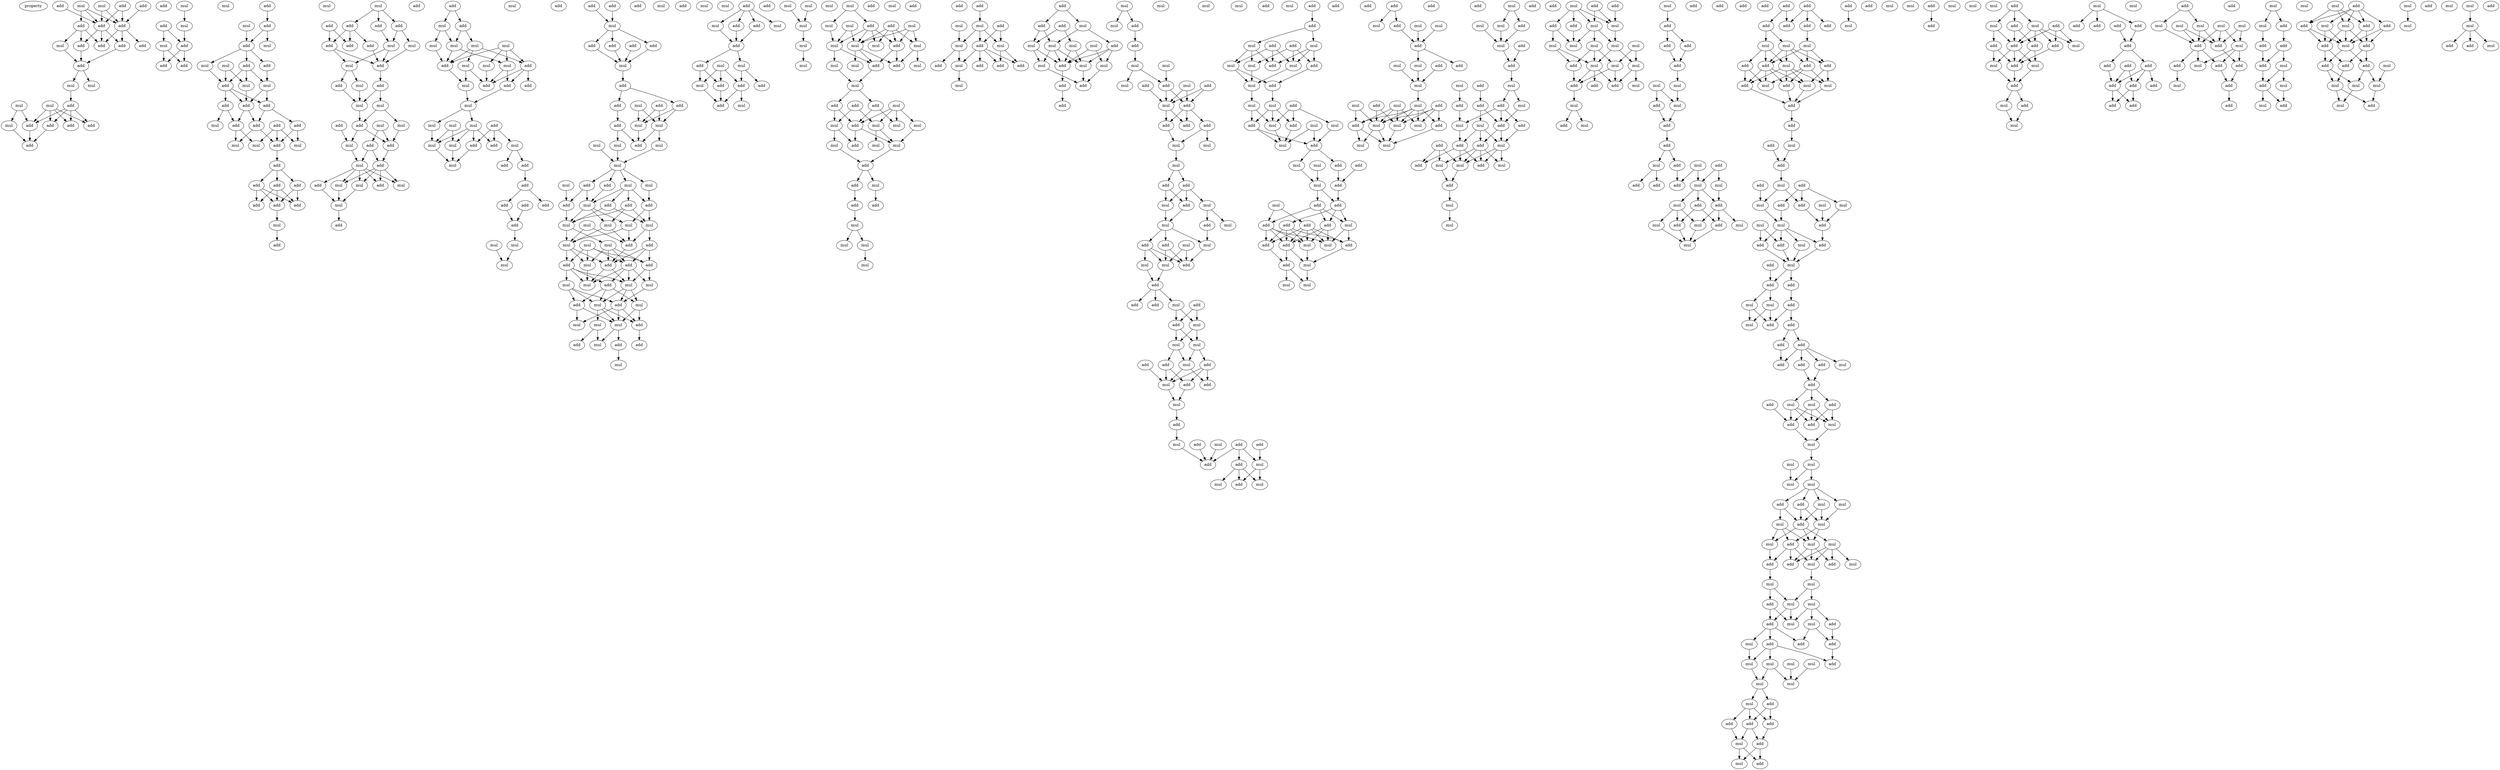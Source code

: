 digraph {
    node [fontcolor=black]
    property [mul=2,lf=1.3]
    0 [ label = mul ];
    1 [ label = add ];
    2 [ label = add ];
    3 [ label = add ];
    4 [ label = mul ];
    5 [ label = add ];
    6 [ label = add ];
    7 [ label = add ];
    8 [ label = mul ];
    9 [ label = add ];
    10 [ label = add ];
    11 [ label = add ];
    12 [ label = add ];
    13 [ label = add ];
    14 [ label = mul ];
    15 [ label = add ];
    16 [ label = mul ];
    17 [ label = mul ];
    18 [ label = add ];
    19 [ label = mul ];
    20 [ label = add ];
    21 [ label = mul ];
    22 [ label = add ];
    23 [ label = add ];
    24 [ label = add ];
    25 [ label = add ];
    26 [ label = mul ];
    27 [ label = mul ];
    28 [ label = add ];
    29 [ label = mul ];
    30 [ label = mul ];
    31 [ label = add ];
    32 [ label = add ];
    33 [ label = add ];
    34 [ label = add ];
    35 [ label = add ];
    36 [ label = mul ];
    37 [ label = add ];
    38 [ label = mul ];
    39 [ label = add ];
    40 [ label = mul ];
    41 [ label = add ];
    42 [ label = mul ];
    43 [ label = mul ];
    44 [ label = add ];
    45 [ label = mul ];
    46 [ label = add ];
    47 [ label = add ];
    48 [ label = add ];
    49 [ label = add ];
    50 [ label = add ];
    51 [ label = add ];
    52 [ label = mul ];
    53 [ label = add ];
    54 [ label = mul ];
    55 [ label = mul ];
    56 [ label = mul ];
    57 [ label = add ];
    58 [ label = add ];
    59 [ label = add ];
    60 [ label = add ];
    61 [ label = add ];
    62 [ label = add ];
    63 [ label = add ];
    64 [ label = add ];
    65 [ label = mul ];
    66 [ label = mul ];
    67 [ label = add ];
    68 [ label = mul ];
    69 [ label = add ];
    70 [ label = add ];
    71 [ label = add ];
    72 [ label = add ];
    73 [ label = add ];
    74 [ label = add ];
    75 [ label = mul ];
    76 [ label = add ];
    77 [ label = mul ];
    78 [ label = add ];
    79 [ label = mul ];
    80 [ label = add ];
    81 [ label = add ];
    82 [ label = mul ];
    83 [ label = mul ];
    84 [ label = mul ];
    85 [ label = add ];
    86 [ label = add ];
    87 [ label = mul ];
    88 [ label = mul ];
    89 [ label = mul ];
    90 [ label = add ];
    91 [ label = add ];
    92 [ label = add ];
    93 [ label = mul ];
    94 [ label = mul ];
    95 [ label = mul ];
    96 [ label = add ];
    97 [ label = mul ];
    98 [ label = add ];
    99 [ label = mul ];
    100 [ label = add ];
    101 [ label = add ];
    102 [ label = add ];
    103 [ label = add ];
    104 [ label = mul ];
    105 [ label = mul ];
    106 [ label = mul ];
    107 [ label = mul ];
    108 [ label = mul ];
    109 [ label = add ];
    110 [ label = mul ];
    111 [ label = mul ];
    112 [ label = add ];
    113 [ label = mul ];
    114 [ label = add ];
    115 [ label = add ];
    116 [ label = mul ];
    117 [ label = add ];
    118 [ label = mul ];
    119 [ label = mul ];
    120 [ label = add ];
    121 [ label = mul ];
    122 [ label = mul ];
    123 [ label = mul ];
    124 [ label = mul ];
    125 [ label = add ];
    126 [ label = mul ];
    127 [ label = add ];
    128 [ label = add ];
    129 [ label = mul ];
    130 [ label = add ];
    131 [ label = add ];
    132 [ label = mul ];
    133 [ label = add ];
    134 [ label = add ];
    135 [ label = add ];
    136 [ label = add ];
    137 [ label = add ];
    138 [ label = mul ];
    139 [ label = mul ];
    140 [ label = add ];
    141 [ label = add ];
    142 [ label = mul ];
    143 [ label = add ];
    144 [ label = mul ];
    145 [ label = add ];
    146 [ label = add ];
    147 [ label = add ];
    148 [ label = mul ];
    149 [ label = add ];
    150 [ label = mul ];
    151 [ label = add ];
    152 [ label = add ];
    153 [ label = mul ];
    154 [ label = add ];
    155 [ label = add ];
    156 [ label = add ];
    157 [ label = mul ];
    158 [ label = add ];
    159 [ label = mul ];
    160 [ label = mul ];
    161 [ label = mul ];
    162 [ label = mul ];
    163 [ label = add ];
    164 [ label = mul ];
    165 [ label = add ];
    166 [ label = mul ];
    167 [ label = mul ];
    168 [ label = mul ];
    169 [ label = add ];
    170 [ label = add ];
    171 [ label = add ];
    172 [ label = add ];
    173 [ label = add ];
    174 [ label = mul ];
    175 [ label = mul ];
    176 [ label = mul ];
    177 [ label = mul ];
    178 [ label = mul ];
    179 [ label = mul ];
    180 [ label = mul ];
    181 [ label = add ];
    182 [ label = mul ];
    183 [ label = mul ];
    184 [ label = add ];
    185 [ label = mul ];
    186 [ label = add ];
    187 [ label = add ];
    188 [ label = add ];
    189 [ label = add ];
    190 [ label = mul ];
    191 [ label = mul ];
    192 [ label = mul ];
    193 [ label = add ];
    194 [ label = mul ];
    195 [ label = mul ];
    196 [ label = mul ];
    197 [ label = add ];
    198 [ label = add ];
    199 [ label = mul ];
    200 [ label = mul ];
    201 [ label = mul ];
    202 [ label = add ];
    203 [ label = mul ];
    204 [ label = add ];
    205 [ label = add ];
    206 [ label = mul ];
    207 [ label = add ];
    208 [ label = mul ];
    209 [ label = mul ];
    210 [ label = add ];
    211 [ label = mul ];
    212 [ label = add ];
    213 [ label = mul ];
    214 [ label = add ];
    215 [ label = add ];
    216 [ label = mul ];
    217 [ label = mul ];
    218 [ label = add ];
    219 [ label = add ];
    220 [ label = add ];
    221 [ label = mul ];
    222 [ label = add ];
    223 [ label = mul ];
    224 [ label = add ];
    225 [ label = add ];
    226 [ label = mul ];
    227 [ label = mul ];
    228 [ label = mul ];
    229 [ label = mul ];
    230 [ label = mul ];
    231 [ label = mul ];
    232 [ label = mul ];
    233 [ label = add ];
    234 [ label = mul ];
    235 [ label = mul ];
    236 [ label = add ];
    237 [ label = mul ];
    238 [ label = mul ];
    239 [ label = mul ];
    240 [ label = mul ];
    241 [ label = add ];
    242 [ label = mul ];
    243 [ label = mul ];
    244 [ label = mul ];
    245 [ label = add ];
    246 [ label = mul ];
    247 [ label = add ];
    248 [ label = mul ];
    249 [ label = add ];
    250 [ label = add ];
    251 [ label = mul ];
    252 [ label = add ];
    253 [ label = mul ];
    254 [ label = mul ];
    255 [ label = mul ];
    256 [ label = mul ];
    257 [ label = add ];
    258 [ label = mul ];
    259 [ label = mul ];
    260 [ label = mul ];
    261 [ label = add ];
    262 [ label = add ];
    263 [ label = add ];
    264 [ label = mul ];
    265 [ label = add ];
    266 [ label = add ];
    267 [ label = add ];
    268 [ label = mul ];
    269 [ label = mul ];
    270 [ label = add ];
    271 [ label = mul ];
    272 [ label = add ];
    273 [ label = mul ];
    274 [ label = mul ];
    275 [ label = add ];
    276 [ label = add ];
    277 [ label = mul ];
    278 [ label = mul ];
    279 [ label = add ];
    280 [ label = mul ];
    281 [ label = mul ];
    282 [ label = mul ];
    283 [ label = add ];
    284 [ label = add ];
    285 [ label = add ];
    286 [ label = add ];
    287 [ label = mul ];
    288 [ label = add ];
    289 [ label = mul ];
    290 [ label = add ];
    291 [ label = add ];
    292 [ label = add ];
    293 [ label = mul ];
    294 [ label = mul ];
    295 [ label = mul ];
    296 [ label = mul ];
    297 [ label = mul ];
    298 [ label = add ];
    299 [ label = mul ];
    300 [ label = mul ];
    301 [ label = add ];
    302 [ label = add ];
    303 [ label = add ];
    304 [ label = mul ];
    305 [ label = mul ];
    306 [ label = add ];
    307 [ label = add ];
    308 [ label = mul ];
    309 [ label = mul ];
    310 [ label = mul ];
    311 [ label = add ];
    312 [ label = mul ];
    313 [ label = add ];
    314 [ label = add ];
    315 [ label = mul ];
    316 [ label = add ];
    317 [ label = add ];
    318 [ label = add ];
    319 [ label = add ];
    320 [ label = mul ];
    321 [ label = mul ];
    322 [ label = mul ];
    323 [ label = mul ];
    324 [ label = mul ];
    325 [ label = add ];
    326 [ label = add ];
    327 [ label = mul ];
    328 [ label = mul ];
    329 [ label = mul ];
    330 [ label = add ];
    331 [ label = mul ];
    332 [ label = add ];
    333 [ label = mul ];
    334 [ label = add ];
    335 [ label = add ];
    336 [ label = mul ];
    337 [ label = mul ];
    338 [ label = add ];
    339 [ label = add ];
    340 [ label = mul ];
    341 [ label = mul ];
    342 [ label = add ];
    343 [ label = add ];
    344 [ label = mul ];
    345 [ label = add ];
    346 [ label = add ];
    347 [ label = add ];
    348 [ label = mul ];
    349 [ label = mul ];
    350 [ label = mul ];
    351 [ label = add ];
    352 [ label = add ];
    353 [ label = add ];
    354 [ label = mul ];
    355 [ label = mul ];
    356 [ label = add ];
    357 [ label = mul ];
    358 [ label = add ];
    359 [ label = mul ];
    360 [ label = add ];
    361 [ label = add ];
    362 [ label = add ];
    363 [ label = mul ];
    364 [ label = add ];
    365 [ label = mul ];
    366 [ label = mul ];
    367 [ label = add ];
    368 [ label = add ];
    369 [ label = add ];
    370 [ label = mul ];
    371 [ label = add ];
    372 [ label = mul ];
    373 [ label = add ];
    374 [ label = mul ];
    375 [ label = add ];
    376 [ label = add ];
    377 [ label = mul ];
    378 [ label = mul ];
    379 [ label = add ];
    380 [ label = mul ];
    381 [ label = mul ];
    382 [ label = add ];
    383 [ label = mul ];
    384 [ label = add ];
    385 [ label = mul ];
    386 [ label = mul ];
    387 [ label = add ];
    388 [ label = mul ];
    389 [ label = mul ];
    390 [ label = add ];
    391 [ label = add ];
    392 [ label = mul ];
    393 [ label = mul ];
    394 [ label = add ];
    395 [ label = add ];
    396 [ label = mul ];
    397 [ label = mul ];
    398 [ label = add ];
    399 [ label = mul ];
    400 [ label = add ];
    401 [ label = add ];
    402 [ label = mul ];
    403 [ label = add ];
    404 [ label = add ];
    405 [ label = mul ];
    406 [ label = add ];
    407 [ label = add ];
    408 [ label = add ];
    409 [ label = mul ];
    410 [ label = add ];
    411 [ label = add ];
    412 [ label = mul ];
    413 [ label = add ];
    414 [ label = mul ];
    415 [ label = add ];
    416 [ label = add ];
    417 [ label = mul ];
    418 [ label = mul ];
    419 [ label = add ];
    420 [ label = add ];
    421 [ label = mul ];
    422 [ label = add ];
    423 [ label = mul ];
    424 [ label = mul ];
    425 [ label = add ];
    426 [ label = add ];
    427 [ label = mul ];
    428 [ label = mul ];
    429 [ label = add ];
    430 [ label = add ];
    431 [ label = add ];
    432 [ label = mul ];
    433 [ label = mul ];
    434 [ label = mul ];
    435 [ label = mul ];
    436 [ label = add ];
    437 [ label = add ];
    438 [ label = mul ];
    439 [ label = mul ];
    440 [ label = mul ];
    441 [ label = add ];
    442 [ label = add ];
    443 [ label = mul ];
    444 [ label = mul ];
    445 [ label = mul ];
    446 [ label = mul ];
    447 [ label = add ];
    448 [ label = mul ];
    449 [ label = mul ];
    450 [ label = add ];
    451 [ label = add ];
    452 [ label = mul ];
    453 [ label = add ];
    454 [ label = mul ];
    455 [ label = mul ];
    456 [ label = add ];
    457 [ label = add ];
    458 [ label = add ];
    459 [ label = mul ];
    460 [ label = add ];
    461 [ label = mul ];
    462 [ label = add ];
    463 [ label = add ];
    464 [ label = mul ];
    465 [ label = add ];
    466 [ label = add ];
    467 [ label = add ];
    468 [ label = mul ];
    469 [ label = mul ];
    470 [ label = mul ];
    471 [ label = add ];
    472 [ label = add ];
    473 [ label = mul ];
    474 [ label = add ];
    475 [ label = add ];
    476 [ label = mul ];
    477 [ label = add ];
    478 [ label = add ];
    479 [ label = mul ];
    480 [ label = add ];
    481 [ label = add ];
    482 [ label = mul ];
    483 [ label = mul ];
    484 [ label = mul ];
    485 [ label = mul ];
    486 [ label = mul ];
    487 [ label = mul ];
    488 [ label = mul ];
    489 [ label = mul ];
    490 [ label = add ];
    491 [ label = mul ];
    492 [ label = mul ];
    493 [ label = add ];
    494 [ label = add ];
    495 [ label = mul ];
    496 [ label = add ];
    497 [ label = mul ];
    498 [ label = add ];
    499 [ label = mul ];
    500 [ label = mul ];
    501 [ label = add ];
    502 [ label = add ];
    503 [ label = add ];
    504 [ label = add ];
    505 [ label = add ];
    506 [ label = mul ];
    507 [ label = add ];
    508 [ label = mul ];
    509 [ label = add ];
    510 [ label = mul ];
    511 [ label = add ];
    512 [ label = add ];
    513 [ label = add ];
    514 [ label = mul ];
    515 [ label = add ];
    516 [ label = add ];
    517 [ label = mul ];
    518 [ label = add ];
    519 [ label = add ];
    520 [ label = add ];
    521 [ label = mul ];
    522 [ label = add ];
    523 [ label = mul ];
    524 [ label = add ];
    525 [ label = add ];
    526 [ label = mul ];
    527 [ label = add ];
    528 [ label = mul ];
    529 [ label = mul ];
    530 [ label = mul ];
    531 [ label = add ];
    532 [ label = mul ];
    533 [ label = add ];
    534 [ label = add ];
    535 [ label = add ];
    536 [ label = add ];
    537 [ label = add ];
    538 [ label = add ];
    539 [ label = mul ];
    540 [ label = mul ];
    541 [ label = mul ];
    542 [ label = add ];
    543 [ label = add ];
    544 [ label = add ];
    545 [ label = mul ];
    546 [ label = add ];
    547 [ label = mul ];
    548 [ label = add ];
    549 [ label = mul ];
    550 [ label = mul ];
    551 [ label = add ];
    552 [ label = add ];
    553 [ label = add ];
    554 [ label = add ];
    555 [ label = add ];
    556 [ label = mul ];
    557 [ label = mul ];
    558 [ label = add ];
    559 [ label = add ];
    560 [ label = add ];
    561 [ label = mul ];
    562 [ label = add ];
    563 [ label = mul ];
    564 [ label = mul ];
    565 [ label = mul ];
    566 [ label = add ];
    567 [ label = add ];
    568 [ label = mul ];
    569 [ label = mul ];
    570 [ label = add ];
    571 [ label = add ];
    572 [ label = add ];
    573 [ label = add ];
    574 [ label = mul ];
    575 [ label = mul ];
    576 [ label = mul ];
    577 [ label = add ];
    578 [ label = add ];
    579 [ label = add ];
    580 [ label = mul ];
    581 [ label = mul ];
    582 [ label = add ];
    583 [ label = mul ];
    584 [ label = add ];
    585 [ label = add ];
    586 [ label = add ];
    587 [ label = add ];
    588 [ label = add ];
    589 [ label = add ];
    590 [ label = mul ];
    591 [ label = add ];
    592 [ label = add ];
    593 [ label = mul ];
    594 [ label = mul ];
    595 [ label = add ];
    596 [ label = add ];
    597 [ label = mul ];
    598 [ label = add ];
    599 [ label = add ];
    600 [ label = mul ];
    601 [ label = mul ];
    602 [ label = mul ];
    603 [ label = add ];
    604 [ label = mul ];
    605 [ label = mul ];
    606 [ label = mul ];
    607 [ label = add ];
    608 [ label = add ];
    609 [ label = mul ];
    610 [ label = add ];
    611 [ label = mul ];
    612 [ label = add ];
    613 [ label = mul ];
    614 [ label = mul ];
    615 [ label = mul ];
    616 [ label = mul ];
    617 [ label = mul ];
    618 [ label = add ];
    619 [ label = add ];
    620 [ label = add ];
    621 [ label = add ];
    622 [ label = mul ];
    623 [ label = mul ];
    624 [ label = mul ];
    625 [ label = mul ];
    626 [ label = mul ];
    627 [ label = add ];
    628 [ label = mul ];
    629 [ label = mul ];
    630 [ label = add ];
    631 [ label = mul ];
    632 [ label = add ];
    633 [ label = mul ];
    634 [ label = add ];
    635 [ label = mul ];
    636 [ label = add ];
    637 [ label = add ];
    638 [ label = mul ];
    639 [ label = add ];
    640 [ label = mul ];
    641 [ label = mul ];
    642 [ label = mul ];
    643 [ label = mul ];
    644 [ label = mul ];
    645 [ label = add ];
    646 [ label = mul ];
    647 [ label = add ];
    648 [ label = add ];
    649 [ label = mul ];
    650 [ label = add ];
    651 [ label = mul ];
    652 [ label = add ];
    653 [ label = mul ];
    654 [ label = mul ];
    655 [ label = add ];
    656 [ label = add ];
    657 [ label = add ];
    658 [ label = mul ];
    659 [ label = mul ];
    660 [ label = add ];
    661 [ label = add ];
    662 [ label = add ];
    663 [ label = add ];
    664 [ label = add ];
    665 [ label = mul ];
    666 [ label = mul ];
    667 [ label = add ];
    668 [ label = mul ];
    669 [ label = add ];
    670 [ label = mul ];
    671 [ label = add ];
    672 [ label = mul ];
    673 [ label = mul ];
    674 [ label = add ];
    675 [ label = add ];
    676 [ label = mul ];
    677 [ label = add ];
    678 [ label = add ];
    679 [ label = add ];
    680 [ label = add ];
    681 [ label = add ];
    682 [ label = add ];
    683 [ label = add ];
    684 [ label = add ];
    685 [ label = add ];
    686 [ label = add ];
    687 [ label = add ];
    688 [ label = add ];
    689 [ label = mul ];
    690 [ label = mul ];
    691 [ label = mul ];
    692 [ label = mul ];
    693 [ label = mul ];
    694 [ label = add ];
    695 [ label = add ];
    696 [ label = mul ];
    697 [ label = add ];
    698 [ label = add ];
    699 [ label = mul ];
    700 [ label = add ];
    701 [ label = add ];
    702 [ label = add ];
    703 [ label = mul ];
    704 [ label = add ];
    705 [ label = mul ];
    706 [ label = mul ];
    707 [ label = add ];
    708 [ label = add ];
    709 [ label = add ];
    710 [ label = add ];
    711 [ label = mul ];
    712 [ label = mul ];
    713 [ label = add ];
    714 [ label = mul ];
    715 [ label = mul ];
    716 [ label = add ];
    717 [ label = mul ];
    718 [ label = add ];
    719 [ label = add ];
    720 [ label = add ];
    721 [ label = mul ];
    722 [ label = add ];
    723 [ label = mul ];
    724 [ label = add ];
    725 [ label = add ];
    726 [ label = mul ];
    727 [ label = add ];
    728 [ label = add ];
    729 [ label = add ];
    730 [ label = mul ];
    731 [ label = mul ];
    732 [ label = mul ];
    733 [ label = mul ];
    734 [ label = mul ];
    735 [ label = add ];
    736 [ label = mul ];
    737 [ label = mul ];
    738 [ label = add ];
    739 [ label = mul ];
    740 [ label = mul ];
    741 [ label = mul ];
    742 [ label = add ];
    743 [ label = add ];
    744 [ label = add ];
    745 [ label = mul ];
    0 -> 5 [ name = 0 ];
    0 -> 7 [ name = 1 ];
    1 -> 5 [ name = 2 ];
    2 -> 5 [ name = 3 ];
    2 -> 7 [ name = 4 ];
    3 -> 7 [ name = 5 ];
    4 -> 5 [ name = 6 ];
    4 -> 6 [ name = 7 ];
    4 -> 7 [ name = 8 ];
    5 -> 9 [ name = 9 ];
    5 -> 10 [ name = 10 ];
    5 -> 11 [ name = 11 ];
    6 -> 8 [ name = 12 ];
    6 -> 9 [ name = 13 ];
    6 -> 11 [ name = 14 ];
    7 -> 9 [ name = 15 ];
    7 -> 10 [ name = 16 ];
    7 -> 12 [ name = 17 ];
    8 -> 13 [ name = 18 ];
    10 -> 13 [ name = 19 ];
    11 -> 13 [ name = 20 ];
    13 -> 14 [ name = 21 ];
    13 -> 16 [ name = 22 ];
    14 -> 18 [ name = 23 ];
    17 -> 21 [ name = 24 ];
    17 -> 22 [ name = 25 ];
    18 -> 20 [ name = 26 ];
    18 -> 22 [ name = 27 ];
    18 -> 23 [ name = 28 ];
    18 -> 24 [ name = 29 ];
    19 -> 20 [ name = 30 ];
    19 -> 22 [ name = 31 ];
    19 -> 23 [ name = 32 ];
    19 -> 24 [ name = 33 ];
    21 -> 25 [ name = 34 ];
    22 -> 25 [ name = 35 ];
    23 -> 25 [ name = 36 ];
    26 -> 27 [ name = 37 ];
    27 -> 31 [ name = 38 ];
    28 -> 29 [ name = 39 ];
    28 -> 31 [ name = 40 ];
    29 -> 32 [ name = 41 ];
    29 -> 33 [ name = 42 ];
    31 -> 32 [ name = 43 ];
    31 -> 33 [ name = 44 ];
    34 -> 35 [ name = 45 ];
    35 -> 37 [ name = 46 ];
    35 -> 38 [ name = 47 ];
    36 -> 37 [ name = 48 ];
    37 -> 39 [ name = 49 ];
    37 -> 40 [ name = 50 ];
    37 -> 41 [ name = 51 ];
    39 -> 45 [ name = 52 ];
    40 -> 44 [ name = 53 ];
    41 -> 43 [ name = 54 ];
    41 -> 44 [ name = 55 ];
    41 -> 45 [ name = 56 ];
    42 -> 43 [ name = 57 ];
    42 -> 44 [ name = 58 ];
    43 -> 46 [ name = 59 ];
    44 -> 46 [ name = 60 ];
    44 -> 47 [ name = 61 ];
    44 -> 48 [ name = 62 ];
    45 -> 46 [ name = 63 ];
    45 -> 47 [ name = 64 ];
    46 -> 49 [ name = 65 ];
    46 -> 50 [ name = 66 ];
    47 -> 49 [ name = 67 ];
    47 -> 53 [ name = 68 ];
    48 -> 50 [ name = 69 ];
    48 -> 52 [ name = 70 ];
    49 -> 55 [ name = 71 ];
    49 -> 57 [ name = 72 ];
    50 -> 54 [ name = 73 ];
    50 -> 55 [ name = 74 ];
    51 -> 54 [ name = 75 ];
    51 -> 56 [ name = 76 ];
    51 -> 57 [ name = 77 ];
    53 -> 56 [ name = 78 ];
    53 -> 57 [ name = 79 ];
    57 -> 58 [ name = 80 ];
    58 -> 59 [ name = 81 ];
    58 -> 60 [ name = 82 ];
    58 -> 61 [ name = 83 ];
    59 -> 62 [ name = 84 ];
    59 -> 63 [ name = 85 ];
    59 -> 64 [ name = 86 ];
    60 -> 63 [ name = 87 ];
    60 -> 64 [ name = 88 ];
    61 -> 62 [ name = 89 ];
    61 -> 63 [ name = 90 ];
    61 -> 64 [ name = 91 ];
    64 -> 66 [ name = 92 ];
    66 -> 67 [ name = 93 ];
    68 -> 69 [ name = 94 ];
    68 -> 70 [ name = 95 ];
    68 -> 72 [ name = 96 ];
    69 -> 73 [ name = 97 ];
    69 -> 74 [ name = 98 ];
    69 -> 76 [ name = 99 ];
    70 -> 77 [ name = 100 ];
    71 -> 73 [ name = 101 ];
    71 -> 76 [ name = 102 ];
    72 -> 75 [ name = 103 ];
    72 -> 77 [ name = 104 ];
    73 -> 78 [ name = 105 ];
    73 -> 79 [ name = 106 ];
    74 -> 78 [ name = 107 ];
    75 -> 78 [ name = 108 ];
    77 -> 78 [ name = 109 ];
    77 -> 79 [ name = 110 ];
    78 -> 80 [ name = 111 ];
    79 -> 81 [ name = 112 ];
    79 -> 82 [ name = 113 ];
    80 -> 83 [ name = 114 ];
    80 -> 84 [ name = 115 ];
    81 -> 84 [ name = 116 ];
    82 -> 84 [ name = 117 ];
    83 -> 86 [ name = 118 ];
    83 -> 87 [ name = 119 ];
    84 -> 86 [ name = 120 ];
    85 -> 89 [ name = 121 ];
    86 -> 89 [ name = 122 ];
    86 -> 90 [ name = 123 ];
    87 -> 90 [ name = 124 ];
    88 -> 90 [ name = 125 ];
    88 -> 91 [ name = 126 ];
    89 -> 93 [ name = 127 ];
    90 -> 92 [ name = 128 ];
    91 -> 92 [ name = 129 ];
    91 -> 93 [ name = 130 ];
    92 -> 94 [ name = 131 ];
    92 -> 95 [ name = 132 ];
    92 -> 96 [ name = 133 ];
    92 -> 97 [ name = 134 ];
    93 -> 94 [ name = 135 ];
    93 -> 95 [ name = 136 ];
    93 -> 96 [ name = 137 ];
    93 -> 97 [ name = 138 ];
    93 -> 98 [ name = 139 ];
    94 -> 99 [ name = 140 ];
    95 -> 99 [ name = 141 ];
    98 -> 99 [ name = 142 ];
    99 -> 101 [ name = 143 ];
    102 -> 103 [ name = 144 ];
    102 -> 104 [ name = 145 ];
    103 -> 106 [ name = 146 ];
    103 -> 107 [ name = 147 ];
    104 -> 105 [ name = 148 ];
    104 -> 106 [ name = 149 ];
    105 -> 109 [ name = 150 ];
    106 -> 109 [ name = 151 ];
    106 -> 110 [ name = 152 ];
    107 -> 109 [ name = 153 ];
    107 -> 112 [ name = 154 ];
    107 -> 113 [ name = 155 ];
    108 -> 109 [ name = 156 ];
    108 -> 110 [ name = 157 ];
    108 -> 111 [ name = 158 ];
    108 -> 112 [ name = 159 ];
    109 -> 116 [ name = 160 ];
    110 -> 115 [ name = 161 ];
    110 -> 117 [ name = 162 ];
    111 -> 117 [ name = 163 ];
    112 -> 114 [ name = 164 ];
    112 -> 115 [ name = 165 ];
    112 -> 117 [ name = 166 ];
    113 -> 116 [ name = 167 ];
    113 -> 117 [ name = 168 ];
    115 -> 118 [ name = 169 ];
    116 -> 118 [ name = 170 ];
    118 -> 121 [ name = 171 ];
    118 -> 122 [ name = 172 ];
    119 -> 123 [ name = 173 ];
    119 -> 126 [ name = 174 ];
    120 -> 124 [ name = 175 ];
    120 -> 125 [ name = 176 ];
    120 -> 127 [ name = 177 ];
    121 -> 123 [ name = 178 ];
    122 -> 123 [ name = 179 ];
    122 -> 125 [ name = 180 ];
    122 -> 126 [ name = 181 ];
    122 -> 127 [ name = 182 ];
    123 -> 129 [ name = 183 ];
    124 -> 128 [ name = 184 ];
    124 -> 130 [ name = 185 ];
    125 -> 129 [ name = 186 ];
    126 -> 129 [ name = 187 ];
    128 -> 131 [ name = 188 ];
    131 -> 133 [ name = 189 ];
    131 -> 134 [ name = 190 ];
    133 -> 137 [ name = 191 ];
    136 -> 137 [ name = 192 ];
    137 -> 139 [ name = 193 ];
    138 -> 142 [ name = 194 ];
    139 -> 142 [ name = 195 ];
    140 -> 144 [ name = 196 ];
    141 -> 144 [ name = 197 ];
    144 -> 145 [ name = 198 ];
    144 -> 146 [ name = 199 ];
    144 -> 149 [ name = 200 ];
    145 -> 150 [ name = 201 ];
    146 -> 150 [ name = 202 ];
    147 -> 150 [ name = 203 ];
    149 -> 150 [ name = 204 ];
    150 -> 151 [ name = 205 ];
    151 -> 154 [ name = 206 ];
    151 -> 156 [ name = 207 ];
    153 -> 157 [ name = 208 ];
    153 -> 159 [ name = 209 ];
    154 -> 158 [ name = 210 ];
    155 -> 157 [ name = 211 ];
    155 -> 159 [ name = 212 ];
    156 -> 157 [ name = 213 ];
    156 -> 159 [ name = 214 ];
    157 -> 163 [ name = 215 ];
    158 -> 161 [ name = 216 ];
    158 -> 163 [ name = 217 ];
    159 -> 160 [ name = 218 ];
    159 -> 163 [ name = 219 ];
    160 -> 164 [ name = 220 ];
    161 -> 164 [ name = 221 ];
    162 -> 164 [ name = 222 ];
    164 -> 165 [ name = 223 ];
    164 -> 166 [ name = 224 ];
    164 -> 167 [ name = 225 ];
    164 -> 169 [ name = 226 ];
    165 -> 174 [ name = 227 ];
    166 -> 170 [ name = 228 ];
    166 -> 171 [ name = 229 ];
    166 -> 173 [ name = 230 ];
    166 -> 174 [ name = 231 ];
    167 -> 171 [ name = 232 ];
    168 -> 172 [ name = 233 ];
    169 -> 172 [ name = 234 ];
    169 -> 174 [ name = 235 ];
    170 -> 175 [ name = 236 ];
    170 -> 179 [ name = 237 ];
    171 -> 175 [ name = 238 ];
    171 -> 177 [ name = 239 ];
    172 -> 179 [ name = 240 ];
    173 -> 175 [ name = 241 ];
    173 -> 176 [ name = 242 ];
    173 -> 179 [ name = 243 ];
    174 -> 176 [ name = 244 ];
    174 -> 177 [ name = 245 ];
    174 -> 179 [ name = 246 ];
    175 -> 181 [ name = 247 ];
    175 -> 184 [ name = 248 ];
    176 -> 180 [ name = 249 ];
    176 -> 181 [ name = 250 ];
    177 -> 180 [ name = 251 ];
    177 -> 181 [ name = 252 ];
    178 -> 180 [ name = 253 ];
    178 -> 181 [ name = 254 ];
    179 -> 180 [ name = 255 ];
    179 -> 182 [ name = 256 ];
    180 -> 185 [ name = 257 ];
    180 -> 188 [ name = 258 ];
    180 -> 189 [ name = 259 ];
    181 -> 188 [ name = 260 ];
    182 -> 185 [ name = 261 ];
    182 -> 186 [ name = 262 ];
    182 -> 187 [ name = 263 ];
    182 -> 188 [ name = 264 ];
    183 -> 185 [ name = 265 ];
    183 -> 186 [ name = 266 ];
    183 -> 187 [ name = 267 ];
    183 -> 189 [ name = 268 ];
    184 -> 186 [ name = 269 ];
    184 -> 187 [ name = 270 ];
    184 -> 188 [ name = 271 ];
    185 -> 191 [ name = 272 ];
    186 -> 190 [ name = 273 ];
    186 -> 192 [ name = 274 ];
    187 -> 190 [ name = 275 ];
    187 -> 191 [ name = 276 ];
    187 -> 192 [ name = 277 ];
    187 -> 193 [ name = 278 ];
    188 -> 191 [ name = 279 ];
    188 -> 192 [ name = 280 ];
    189 -> 191 [ name = 281 ];
    189 -> 192 [ name = 282 ];
    189 -> 193 [ name = 283 ];
    189 -> 194 [ name = 284 ];
    190 -> 198 [ name = 285 ];
    192 -> 195 [ name = 286 ];
    192 -> 196 [ name = 287 ];
    192 -> 198 [ name = 288 ];
    193 -> 195 [ name = 289 ];
    193 -> 196 [ name = 290 ];
    193 -> 197 [ name = 291 ];
    194 -> 196 [ name = 292 ];
    194 -> 197 [ name = 293 ];
    194 -> 198 [ name = 294 ];
    195 -> 201 [ name = 295 ];
    195 -> 202 [ name = 296 ];
    196 -> 199 [ name = 297 ];
    196 -> 201 [ name = 298 ];
    196 -> 202 [ name = 299 ];
    197 -> 200 [ name = 300 ];
    197 -> 201 [ name = 301 ];
    198 -> 200 [ name = 302 ];
    198 -> 201 [ name = 303 ];
    198 -> 202 [ name = 304 ];
    199 -> 206 [ name = 305 ];
    199 -> 207 [ name = 306 ];
    201 -> 204 [ name = 307 ];
    201 -> 206 [ name = 308 ];
    202 -> 205 [ name = 309 ];
    204 -> 208 [ name = 310 ];
    210 -> 211 [ name = 311 ];
    210 -> 212 [ name = 312 ];
    210 -> 213 [ name = 313 ];
    210 -> 214 [ name = 314 ];
    211 -> 215 [ name = 315 ];
    212 -> 215 [ name = 316 ];
    214 -> 215 [ name = 317 ];
    215 -> 216 [ name = 318 ];
    215 -> 218 [ name = 319 ];
    216 -> 219 [ name = 320 ];
    216 -> 222 [ name = 321 ];
    217 -> 219 [ name = 322 ];
    217 -> 220 [ name = 323 ];
    217 -> 221 [ name = 324 ];
    218 -> 220 [ name = 325 ];
    218 -> 221 [ name = 326 ];
    219 -> 223 [ name = 327 ];
    219 -> 224 [ name = 328 ];
    220 -> 224 [ name = 329 ];
    221 -> 224 [ name = 330 ];
    226 -> 229 [ name = 331 ];
    228 -> 229 [ name = 332 ];
    229 -> 230 [ name = 333 ];
    230 -> 232 [ name = 334 ];
    231 -> 235 [ name = 335 ];
    231 -> 236 [ name = 336 ];
    233 -> 238 [ name = 337 ];
    233 -> 240 [ name = 338 ];
    233 -> 241 [ name = 339 ];
    233 -> 242 [ name = 340 ];
    234 -> 238 [ name = 341 ];
    234 -> 241 [ name = 342 ];
    234 -> 242 [ name = 343 ];
    235 -> 239 [ name = 344 ];
    236 -> 239 [ name = 345 ];
    236 -> 240 [ name = 346 ];
    236 -> 241 [ name = 347 ];
    236 -> 242 [ name = 348 ];
    237 -> 239 [ name = 349 ];
    237 -> 242 [ name = 350 ];
    238 -> 244 [ name = 351 ];
    238 -> 247 [ name = 352 ];
    239 -> 245 [ name = 353 ];
    239 -> 246 [ name = 354 ];
    241 -> 245 [ name = 355 ];
    241 -> 247 [ name = 356 ];
    242 -> 243 [ name = 357 ];
    242 -> 245 [ name = 358 ];
    242 -> 247 [ name = 359 ];
    245 -> 248 [ name = 360 ];
    246 -> 248 [ name = 361 ];
    248 -> 249 [ name = 362 ];
    248 -> 252 [ name = 363 ];
    249 -> 253 [ name = 364 ];
    249 -> 257 [ name = 365 ];
    250 -> 253 [ name = 366 ];
    250 -> 256 [ name = 367 ];
    251 -> 254 [ name = 368 ];
    251 -> 255 [ name = 369 ];
    251 -> 256 [ name = 370 ];
    251 -> 257 [ name = 371 ];
    252 -> 254 [ name = 372 ];
    252 -> 257 [ name = 373 ];
    253 -> 258 [ name = 374 ];
    253 -> 261 [ name = 375 ];
    255 -> 260 [ name = 376 ];
    256 -> 259 [ name = 377 ];
    256 -> 260 [ name = 378 ];
    257 -> 260 [ name = 379 ];
    257 -> 261 [ name = 380 ];
    258 -> 262 [ name = 381 ];
    260 -> 262 [ name = 382 ];
    262 -> 263 [ name = 383 ];
    262 -> 264 [ name = 384 ];
    263 -> 266 [ name = 385 ];
    264 -> 267 [ name = 386 ];
    266 -> 268 [ name = 387 ];
    268 -> 271 [ name = 388 ];
    268 -> 273 [ name = 389 ];
    273 -> 274 [ name = 390 ];
    275 -> 278 [ name = 391 ];
    276 -> 279 [ name = 392 ];
    276 -> 281 [ name = 393 ];
    277 -> 280 [ name = 394 ];
    278 -> 279 [ name = 395 ];
    278 -> 280 [ name = 396 ];
    278 -> 281 [ name = 397 ];
    279 -> 282 [ name = 398 ];
    279 -> 283 [ name = 399 ];
    279 -> 284 [ name = 400 ];
    279 -> 285 [ name = 401 ];
    280 -> 282 [ name = 402 ];
    280 -> 286 [ name = 403 ];
    281 -> 284 [ name = 404 ];
    281 -> 285 [ name = 405 ];
    282 -> 287 [ name = 406 ];
    288 -> 289 [ name = 407 ];
    288 -> 291 [ name = 408 ];
    289 -> 292 [ name = 409 ];
    289 -> 294 [ name = 410 ];
    290 -> 293 [ name = 411 ];
    290 -> 295 [ name = 412 ];
    291 -> 293 [ name = 413 ];
    291 -> 294 [ name = 414 ];
    292 -> 297 [ name = 415 ];
    292 -> 298 [ name = 416 ];
    292 -> 299 [ name = 417 ];
    293 -> 298 [ name = 418 ];
    293 -> 300 [ name = 419 ];
    294 -> 298 [ name = 420 ];
    294 -> 299 [ name = 421 ];
    294 -> 300 [ name = 422 ];
    295 -> 298 [ name = 423 ];
    295 -> 299 [ name = 424 ];
    296 -> 297 [ name = 425 ];
    296 -> 298 [ name = 426 ];
    297 -> 302 [ name = 427 ];
    298 -> 301 [ name = 428 ];
    299 -> 302 [ name = 429 ];
    300 -> 302 [ name = 430 ];
    301 -> 303 [ name = 431 ];
    304 -> 305 [ name = 432 ];
    304 -> 306 [ name = 433 ];
    306 -> 307 [ name = 434 ];
    307 -> 308 [ name = 435 ];
    308 -> 310 [ name = 436 ];
    308 -> 311 [ name = 437 ];
    309 -> 311 [ name = 438 ];
    311 -> 315 [ name = 439 ];
    311 -> 316 [ name = 440 ];
    312 -> 315 [ name = 441 ];
    312 -> 316 [ name = 442 ];
    313 -> 315 [ name = 443 ];
    313 -> 316 [ name = 444 ];
    314 -> 315 [ name = 445 ];
    315 -> 317 [ name = 446 ];
    315 -> 319 [ name = 447 ];
    316 -> 317 [ name = 448 ];
    316 -> 318 [ name = 449 ];
    316 -> 319 [ name = 450 ];
    317 -> 321 [ name = 451 ];
    318 -> 320 [ name = 452 ];
    318 -> 321 [ name = 453 ];
    321 -> 324 [ name = 454 ];
    324 -> 325 [ name = 455 ];
    324 -> 326 [ name = 456 ];
    325 -> 327 [ name = 457 ];
    325 -> 330 [ name = 458 ];
    326 -> 327 [ name = 459 ];
    326 -> 328 [ name = 460 ];
    326 -> 330 [ name = 461 ];
    327 -> 331 [ name = 462 ];
    328 -> 332 [ name = 463 ];
    328 -> 333 [ name = 464 ];
    330 -> 331 [ name = 465 ];
    331 -> 334 [ name = 466 ];
    331 -> 335 [ name = 467 ];
    331 -> 337 [ name = 468 ];
    332 -> 337 [ name = 469 ];
    334 -> 338 [ name = 470 ];
    334 -> 340 [ name = 471 ];
    334 -> 341 [ name = 472 ];
    335 -> 338 [ name = 473 ];
    335 -> 340 [ name = 474 ];
    336 -> 338 [ name = 475 ];
    336 -> 340 [ name = 476 ];
    337 -> 338 [ name = 477 ];
    340 -> 342 [ name = 478 ];
    341 -> 342 [ name = 479 ];
    342 -> 343 [ name = 480 ];
    342 -> 344 [ name = 481 ];
    342 -> 345 [ name = 482 ];
    344 -> 347 [ name = 483 ];
    344 -> 348 [ name = 484 ];
    346 -> 347 [ name = 485 ];
    346 -> 348 [ name = 486 ];
    347 -> 349 [ name = 487 ];
    347 -> 350 [ name = 488 ];
    348 -> 349 [ name = 489 ];
    348 -> 350 [ name = 490 ];
    349 -> 352 [ name = 491 ];
    349 -> 354 [ name = 492 ];
    350 -> 353 [ name = 493 ];
    350 -> 354 [ name = 494 ];
    351 -> 357 [ name = 495 ];
    352 -> 357 [ name = 496 ];
    352 -> 358 [ name = 497 ];
    353 -> 356 [ name = 498 ];
    353 -> 357 [ name = 499 ];
    353 -> 358 [ name = 500 ];
    354 -> 356 [ name = 501 ];
    354 -> 357 [ name = 502 ];
    357 -> 359 [ name = 503 ];
    358 -> 359 [ name = 504 ];
    359 -> 360 [ name = 505 ];
    360 -> 363 [ name = 506 ];
    361 -> 366 [ name = 507 ];
    361 -> 367 [ name = 508 ];
    361 -> 368 [ name = 509 ];
    362 -> 366 [ name = 510 ];
    363 -> 367 [ name = 511 ];
    364 -> 367 [ name = 512 ];
    365 -> 367 [ name = 513 ];
    366 -> 371 [ name = 514 ];
    366 -> 372 [ name = 515 ];
    368 -> 370 [ name = 516 ];
    368 -> 371 [ name = 517 ];
    368 -> 372 [ name = 518 ];
    369 -> 373 [ name = 519 ];
    373 -> 374 [ name = 520 ];
    373 -> 377 [ name = 521 ];
    374 -> 379 [ name = 522 ];
    374 -> 380 [ name = 523 ];
    374 -> 381 [ name = 524 ];
    375 -> 378 [ name = 525 ];
    375 -> 381 [ name = 526 ];
    375 -> 382 [ name = 527 ];
    376 -> 378 [ name = 528 ];
    376 -> 379 [ name = 529 ];
    376 -> 380 [ name = 530 ];
    377 -> 378 [ name = 531 ];
    377 -> 379 [ name = 532 ];
    377 -> 382 [ name = 533 ];
    378 -> 383 [ name = 534 ];
    380 -> 383 [ name = 535 ];
    380 -> 384 [ name = 536 ];
    381 -> 383 [ name = 537 ];
    382 -> 384 [ name = 538 ];
    383 -> 386 [ name = 539 ];
    384 -> 385 [ name = 540 ];
    385 -> 390 [ name = 541 ];
    385 -> 391 [ name = 542 ];
    385 -> 392 [ name = 543 ];
    386 -> 391 [ name = 544 ];
    386 -> 392 [ name = 545 ];
    387 -> 388 [ name = 546 ];
    387 -> 390 [ name = 547 ];
    387 -> 392 [ name = 548 ];
    388 -> 394 [ name = 549 ];
    389 -> 393 [ name = 550 ];
    389 -> 394 [ name = 551 ];
    390 -> 393 [ name = 552 ];
    391 -> 393 [ name = 553 ];
    391 -> 394 [ name = 554 ];
    392 -> 393 [ name = 555 ];
    394 -> 396 [ name = 556 ];
    394 -> 398 [ name = 557 ];
    395 -> 400 [ name = 558 ];
    396 -> 399 [ name = 559 ];
    397 -> 399 [ name = 560 ];
    398 -> 400 [ name = 561 ];
    399 -> 401 [ name = 562 ];
    399 -> 403 [ name = 563 ];
    400 -> 401 [ name = 564 ];
    401 -> 404 [ name = 565 ];
    401 -> 405 [ name = 566 ];
    401 -> 406 [ name = 567 ];
    402 -> 407 [ name = 568 ];
    402 -> 408 [ name = 569 ];
    403 -> 405 [ name = 570 ];
    403 -> 406 [ name = 571 ];
    403 -> 408 [ name = 572 ];
    404 -> 410 [ name = 573 ];
    404 -> 411 [ name = 574 ];
    404 -> 412 [ name = 575 ];
    404 -> 413 [ name = 576 ];
    405 -> 409 [ name = 577 ];
    405 -> 411 [ name = 578 ];
    406 -> 409 [ name = 579 ];
    406 -> 412 [ name = 580 ];
    406 -> 413 [ name = 581 ];
    407 -> 409 [ name = 582 ];
    407 -> 410 [ name = 583 ];
    407 -> 411 [ name = 584 ];
    407 -> 412 [ name = 585 ];
    407 -> 413 [ name = 586 ];
    408 -> 409 [ name = 587 ];
    408 -> 410 [ name = 588 ];
    408 -> 412 [ name = 589 ];
    408 -> 413 [ name = 590 ];
    410 -> 415 [ name = 591 ];
    411 -> 414 [ name = 592 ];
    412 -> 414 [ name = 593 ];
    413 -> 414 [ name = 594 ];
    413 -> 415 [ name = 595 ];
    414 -> 418 [ name = 596 ];
    415 -> 417 [ name = 597 ];
    415 -> 418 [ name = 598 ];
    420 -> 421 [ name = 599 ];
    420 -> 422 [ name = 600 ];
    422 -> 426 [ name = 601 ];
    423 -> 426 [ name = 602 ];
    424 -> 426 [ name = 603 ];
    426 -> 428 [ name = 604 ];
    426 -> 430 [ name = 605 ];
    427 -> 432 [ name = 606 ];
    428 -> 432 [ name = 607 ];
    431 -> 432 [ name = 608 ];
    432 -> 433 [ name = 609 ];
    433 -> 438 [ name = 610 ];
    433 -> 439 [ name = 611 ];
    433 -> 440 [ name = 612 ];
    433 -> 441 [ name = 613 ];
    433 -> 442 [ name = 614 ];
    434 -> 438 [ name = 615 ];
    434 -> 442 [ name = 616 ];
    435 -> 438 [ name = 617 ];
    435 -> 439 [ name = 618 ];
    435 -> 440 [ name = 619 ];
    435 -> 442 [ name = 620 ];
    436 -> 438 [ name = 621 ];
    436 -> 440 [ name = 622 ];
    437 -> 438 [ name = 623 ];
    437 -> 439 [ name = 624 ];
    437 -> 440 [ name = 625 ];
    437 -> 441 [ name = 626 ];
    438 -> 443 [ name = 627 ];
    438 -> 444 [ name = 628 ];
    440 -> 443 [ name = 629 ];
    441 -> 443 [ name = 630 ];
    442 -> 443 [ name = 631 ];
    442 -> 444 [ name = 632 ];
    445 -> 447 [ name = 633 ];
    445 -> 448 [ name = 634 ];
    446 -> 449 [ name = 635 ];
    447 -> 449 [ name = 636 ];
    448 -> 449 [ name = 637 ];
    449 -> 451 [ name = 638 ];
    450 -> 451 [ name = 639 ];
    451 -> 452 [ name = 640 ];
    452 -> 455 [ name = 641 ];
    452 -> 456 [ name = 642 ];
    453 -> 458 [ name = 643 ];
    454 -> 457 [ name = 644 ];
    455 -> 462 [ name = 645 ];
    456 -> 460 [ name = 646 ];
    456 -> 461 [ name = 647 ];
    456 -> 462 [ name = 648 ];
    457 -> 461 [ name = 649 ];
    458 -> 459 [ name = 650 ];
    458 -> 462 [ name = 651 ];
    459 -> 463 [ name = 652 ];
    459 -> 464 [ name = 653 ];
    459 -> 465 [ name = 654 ];
    460 -> 464 [ name = 655 ];
    461 -> 463 [ name = 656 ];
    462 -> 464 [ name = 657 ];
    462 -> 465 [ name = 658 ];
    463 -> 467 [ name = 659 ];
    463 -> 468 [ name = 660 ];
    463 -> 471 [ name = 661 ];
    464 -> 468 [ name = 662 ];
    464 -> 469 [ name = 663 ];
    464 -> 471 [ name = 664 ];
    465 -> 468 [ name = 665 ];
    465 -> 469 [ name = 666 ];
    465 -> 470 [ name = 667 ];
    465 -> 471 [ name = 668 ];
    466 -> 467 [ name = 669 ];
    466 -> 468 [ name = 670 ];
    466 -> 470 [ name = 671 ];
    468 -> 472 [ name = 672 ];
    470 -> 472 [ name = 673 ];
    472 -> 473 [ name = 674 ];
    473 -> 476 [ name = 675 ];
    477 -> 482 [ name = 676 ];
    477 -> 483 [ name = 677 ];
    478 -> 483 [ name = 678 ];
    479 -> 480 [ name = 679 ];
    479 -> 481 [ name = 680 ];
    479 -> 482 [ name = 681 ];
    479 -> 483 [ name = 682 ];
    480 -> 485 [ name = 683 ];
    481 -> 485 [ name = 684 ];
    481 -> 486 [ name = 685 ];
    482 -> 485 [ name = 686 ];
    482 -> 487 [ name = 687 ];
    482 -> 488 [ name = 688 ];
    483 -> 487 [ name = 689 ];
    484 -> 489 [ name = 690 ];
    484 -> 492 [ name = 691 ];
    486 -> 490 [ name = 692 ];
    486 -> 491 [ name = 693 ];
    487 -> 491 [ name = 694 ];
    487 -> 492 [ name = 695 ];
    488 -> 489 [ name = 696 ];
    488 -> 490 [ name = 697 ];
    488 -> 491 [ name = 698 ];
    489 -> 493 [ name = 699 ];
    489 -> 496 [ name = 700 ];
    490 -> 493 [ name = 701 ];
    491 -> 493 [ name = 702 ];
    491 -> 494 [ name = 703 ];
    491 -> 496 [ name = 704 ];
    492 -> 495 [ name = 705 ];
    492 -> 496 [ name = 706 ];
    493 -> 497 [ name = 707 ];
    497 -> 498 [ name = 708 ];
    497 -> 499 [ name = 709 ];
    500 -> 501 [ name = 710 ];
    501 -> 502 [ name = 711 ];
    501 -> 503 [ name = 712 ];
    502 -> 504 [ name = 713 ];
    503 -> 504 [ name = 714 ];
    504 -> 508 [ name = 715 ];
    506 -> 509 [ name = 716 ];
    506 -> 510 [ name = 717 ];
    508 -> 510 [ name = 718 ];
    509 -> 512 [ name = 719 ];
    510 -> 512 [ name = 720 ];
    512 -> 513 [ name = 721 ];
    513 -> 514 [ name = 722 ];
    513 -> 515 [ name = 723 ];
    514 -> 519 [ name = 724 ];
    514 -> 522 [ name = 725 ];
    515 -> 520 [ name = 726 ];
    516 -> 521 [ name = 727 ];
    516 -> 523 [ name = 728 ];
    517 -> 520 [ name = 729 ];
    517 -> 521 [ name = 730 ];
    521 -> 524 [ name = 731 ];
    521 -> 525 [ name = 732 ];
    521 -> 526 [ name = 733 ];
    523 -> 524 [ name = 734 ];
    524 -> 528 [ name = 735 ];
    524 -> 530 [ name = 736 ];
    524 -> 531 [ name = 737 ];
    525 -> 527 [ name = 738 ];
    525 -> 531 [ name = 739 ];
    526 -> 527 [ name = 740 ];
    526 -> 528 [ name = 741 ];
    526 -> 529 [ name = 742 ];
    527 -> 532 [ name = 743 ];
    528 -> 532 [ name = 744 ];
    529 -> 532 [ name = 745 ];
    531 -> 532 [ name = 746 ];
    533 -> 535 [ name = 747 ];
    533 -> 537 [ name = 748 ];
    533 -> 538 [ name = 749 ];
    534 -> 535 [ name = 750 ];
    534 -> 536 [ name = 751 ];
    536 -> 539 [ name = 752 ];
    536 -> 540 [ name = 753 ];
    538 -> 541 [ name = 754 ];
    539 -> 542 [ name = 755 ];
    539 -> 543 [ name = 756 ];
    539 -> 545 [ name = 757 ];
    539 -> 546 [ name = 758 ];
    540 -> 544 [ name = 759 ];
    540 -> 545 [ name = 760 ];
    540 -> 546 [ name = 761 ];
    541 -> 542 [ name = 762 ];
    541 -> 543 [ name = 763 ];
    541 -> 546 [ name = 764 ];
    542 -> 547 [ name = 765 ];
    542 -> 549 [ name = 766 ];
    542 -> 551 [ name = 767 ];
    543 -> 547 [ name = 768 ];
    543 -> 550 [ name = 769 ];
    544 -> 548 [ name = 770 ];
    544 -> 549 [ name = 771 ];
    545 -> 547 [ name = 772 ];
    545 -> 548 [ name = 773 ];
    545 -> 550 [ name = 774 ];
    545 -> 551 [ name = 775 ];
    546 -> 548 [ name = 776 ];
    546 -> 549 [ name = 777 ];
    546 -> 550 [ name = 778 ];
    546 -> 551 [ name = 779 ];
    547 -> 552 [ name = 780 ];
    548 -> 552 [ name = 781 ];
    550 -> 552 [ name = 782 ];
    551 -> 552 [ name = 783 ];
    552 -> 554 [ name = 784 ];
    553 -> 557 [ name = 785 ];
    554 -> 556 [ name = 786 ];
    555 -> 559 [ name = 787 ];
    556 -> 559 [ name = 788 ];
    559 -> 561 [ name = 789 ];
    560 -> 565 [ name = 790 ];
    561 -> 565 [ name = 791 ];
    561 -> 566 [ name = 792 ];
    562 -> 563 [ name = 793 ];
    562 -> 566 [ name = 794 ];
    562 -> 567 [ name = 795 ];
    563 -> 570 [ name = 796 ];
    564 -> 570 [ name = 797 ];
    565 -> 568 [ name = 798 ];
    566 -> 570 [ name = 799 ];
    567 -> 568 [ name = 800 ];
    568 -> 571 [ name = 801 ];
    568 -> 572 [ name = 802 ];
    568 -> 573 [ name = 803 ];
    568 -> 574 [ name = 804 ];
    569 -> 571 [ name = 805 ];
    569 -> 572 [ name = 806 ];
    570 -> 573 [ name = 807 ];
    571 -> 576 [ name = 808 ];
    572 -> 576 [ name = 809 ];
    573 -> 576 [ name = 810 ];
    574 -> 576 [ name = 811 ];
    576 -> 578 [ name = 812 ];
    576 -> 579 [ name = 813 ];
    577 -> 578 [ name = 814 ];
    578 -> 580 [ name = 815 ];
    578 -> 581 [ name = 816 ];
    579 -> 582 [ name = 817 ];
    580 -> 583 [ name = 818 ];
    580 -> 585 [ name = 819 ];
    581 -> 583 [ name = 820 ];
    581 -> 585 [ name = 821 ];
    582 -> 584 [ name = 822 ];
    582 -> 585 [ name = 823 ];
    584 -> 586 [ name = 824 ];
    584 -> 587 [ name = 825 ];
    586 -> 588 [ name = 826 ];
    587 -> 588 [ name = 827 ];
    587 -> 589 [ name = 828 ];
    587 -> 590 [ name = 829 ];
    587 -> 591 [ name = 830 ];
    589 -> 592 [ name = 831 ];
    591 -> 592 [ name = 832 ];
    592 -> 593 [ name = 833 ];
    592 -> 594 [ name = 834 ];
    592 -> 595 [ name = 835 ];
    593 -> 598 [ name = 836 ];
    593 -> 599 [ name = 837 ];
    593 -> 600 [ name = 838 ];
    594 -> 598 [ name = 839 ];
    594 -> 599 [ name = 840 ];
    594 -> 600 [ name = 841 ];
    595 -> 599 [ name = 842 ];
    595 -> 600 [ name = 843 ];
    596 -> 598 [ name = 844 ];
    598 -> 601 [ name = 845 ];
    600 -> 601 [ name = 846 ];
    601 -> 604 [ name = 847 ];
    602 -> 605 [ name = 848 ];
    603 -> 607 [ name = 849 ];
    604 -> 605 [ name = 850 ];
    604 -> 606 [ name = 851 ];
    606 -> 608 [ name = 852 ];
    606 -> 609 [ name = 853 ];
    606 -> 610 [ name = 854 ];
    606 -> 611 [ name = 855 ];
    608 -> 612 [ name = 856 ];
    608 -> 613 [ name = 857 ];
    609 -> 612 [ name = 858 ];
    609 -> 614 [ name = 859 ];
    610 -> 612 [ name = 860 ];
    610 -> 614 [ name = 861 ];
    611 -> 614 [ name = 862 ];
    612 -> 615 [ name = 863 ];
    612 -> 616 [ name = 864 ];
    612 -> 617 [ name = 865 ];
    613 -> 615 [ name = 866 ];
    613 -> 616 [ name = 867 ];
    613 -> 618 [ name = 868 ];
    614 -> 615 [ name = 869 ];
    614 -> 618 [ name = 870 ];
    615 -> 619 [ name = 871 ];
    615 -> 621 [ name = 872 ];
    615 -> 622 [ name = 873 ];
    616 -> 620 [ name = 874 ];
    617 -> 619 [ name = 875 ];
    617 -> 621 [ name = 876 ];
    617 -> 622 [ name = 877 ];
    617 -> 623 [ name = 878 ];
    618 -> 619 [ name = 879 ];
    618 -> 620 [ name = 880 ];
    618 -> 622 [ name = 881 ];
    620 -> 625 [ name = 882 ];
    622 -> 624 [ name = 883 ];
    624 -> 626 [ name = 884 ];
    624 -> 628 [ name = 885 ];
    625 -> 626 [ name = 886 ];
    625 -> 627 [ name = 887 ];
    626 -> 629 [ name = 888 ];
    626 -> 632 [ name = 889 ];
    627 -> 629 [ name = 890 ];
    627 -> 632 [ name = 891 ];
    628 -> 629 [ name = 892 ];
    628 -> 630 [ name = 893 ];
    628 -> 633 [ name = 894 ];
    630 -> 637 [ name = 895 ];
    632 -> 634 [ name = 896 ];
    632 -> 635 [ name = 897 ];
    632 -> 636 [ name = 898 ];
    633 -> 636 [ name = 899 ];
    633 -> 637 [ name = 900 ];
    634 -> 638 [ name = 901 ];
    634 -> 639 [ name = 902 ];
    634 -> 641 [ name = 903 ];
    635 -> 638 [ name = 904 ];
    637 -> 639 [ name = 905 ];
    638 -> 644 [ name = 906 ];
    640 -> 643 [ name = 907 ];
    641 -> 643 [ name = 908 ];
    641 -> 644 [ name = 909 ];
    642 -> 643 [ name = 910 ];
    644 -> 645 [ name = 911 ];
    644 -> 646 [ name = 912 ];
    645 -> 648 [ name = 913 ];
    645 -> 650 [ name = 914 ];
    646 -> 647 [ name = 915 ];
    646 -> 648 [ name = 916 ];
    646 -> 650 [ name = 917 ];
    647 -> 651 [ name = 918 ];
    648 -> 652 [ name = 919 ];
    650 -> 651 [ name = 920 ];
    650 -> 652 [ name = 921 ];
    651 -> 654 [ name = 922 ];
    651 -> 655 [ name = 923 ];
    652 -> 654 [ name = 924 ];
    652 -> 655 [ name = 925 ];
    656 -> 657 [ name = 926 ];
    656 -> 658 [ name = 927 ];
    656 -> 659 [ name = 928 ];
    657 -> 661 [ name = 929 ];
    657 -> 664 [ name = 930 ];
    658 -> 662 [ name = 931 ];
    658 -> 664 [ name = 932 ];
    659 -> 661 [ name = 933 ];
    659 -> 663 [ name = 934 ];
    659 -> 664 [ name = 935 ];
    659 -> 665 [ name = 936 ];
    660 -> 663 [ name = 937 ];
    660 -> 664 [ name = 938 ];
    660 -> 665 [ name = 939 ];
    661 -> 667 [ name = 940 ];
    661 -> 668 [ name = 941 ];
    662 -> 666 [ name = 942 ];
    662 -> 667 [ name = 943 ];
    663 -> 667 [ name = 944 ];
    664 -> 666 [ name = 945 ];
    664 -> 667 [ name = 946 ];
    664 -> 668 [ name = 947 ];
    666 -> 669 [ name = 948 ];
    667 -> 669 [ name = 949 ];
    668 -> 669 [ name = 950 ];
    669 -> 670 [ name = 951 ];
    669 -> 671 [ name = 952 ];
    670 -> 672 [ name = 953 ];
    671 -> 672 [ name = 954 ];
    673 -> 674 [ name = 955 ];
    673 -> 677 [ name = 956 ];
    673 -> 678 [ name = 957 ];
    675 -> 679 [ name = 958 ];
    678 -> 679 [ name = 959 ];
    679 -> 680 [ name = 960 ];
    679 -> 682 [ name = 961 ];
    680 -> 685 [ name = 962 ];
    681 -> 684 [ name = 963 ];
    681 -> 685 [ name = 964 ];
    682 -> 683 [ name = 965 ];
    682 -> 684 [ name = 966 ];
    682 -> 685 [ name = 967 ];
    684 -> 686 [ name = 968 ];
    684 -> 687 [ name = 969 ];
    685 -> 686 [ name = 970 ];
    685 -> 687 [ name = 971 ];
    688 -> 689 [ name = 972 ];
    688 -> 691 [ name = 973 ];
    689 -> 694 [ name = 974 ];
    689 -> 695 [ name = 975 ];
    690 -> 694 [ name = 976 ];
    690 -> 695 [ name = 977 ];
    691 -> 695 [ name = 978 ];
    692 -> 694 [ name = 979 ];
    692 -> 695 [ name = 980 ];
    692 -> 696 [ name = 981 ];
    693 -> 694 [ name = 982 ];
    693 -> 696 [ name = 983 ];
    694 -> 697 [ name = 984 ];
    695 -> 698 [ name = 985 ];
    695 -> 699 [ name = 986 ];
    695 -> 700 [ name = 987 ];
    696 -> 697 [ name = 988 ];
    696 -> 699 [ name = 989 ];
    696 -> 700 [ name = 990 ];
    697 -> 701 [ name = 991 ];
    698 -> 703 [ name = 992 ];
    700 -> 701 [ name = 993 ];
    701 -> 704 [ name = 994 ];
    705 -> 706 [ name = 995 ];
    705 -> 707 [ name = 996 ];
    706 -> 709 [ name = 997 ];
    707 -> 708 [ name = 998 ];
    708 -> 710 [ name = 999 ];
    708 -> 711 [ name = 1000 ];
    709 -> 710 [ name = 1001 ];
    710 -> 713 [ name = 1002 ];
    711 -> 712 [ name = 1003 ];
    711 -> 713 [ name = 1004 ];
    712 -> 716 [ name = 1005 ];
    713 -> 715 [ name = 1006 ];
    713 -> 716 [ name = 1007 ];
    717 -> 719 [ name = 1008 ];
    717 -> 721 [ name = 1009 ];
    717 -> 722 [ name = 1010 ];
    718 -> 719 [ name = 1011 ];
    718 -> 720 [ name = 1012 ];
    718 -> 721 [ name = 1013 ];
    718 -> 722 [ name = 1014 ];
    718 -> 723 [ name = 1015 ];
    719 -> 724 [ name = 1016 ];
    719 -> 726 [ name = 1017 ];
    720 -> 725 [ name = 1018 ];
    720 -> 726 [ name = 1019 ];
    721 -> 724 [ name = 1020 ];
    721 -> 725 [ name = 1021 ];
    721 -> 726 [ name = 1022 ];
    722 -> 725 [ name = 1023 ];
    722 -> 726 [ name = 1024 ];
    723 -> 724 [ name = 1025 ];
    723 -> 726 [ name = 1026 ];
    724 -> 728 [ name = 1027 ];
    724 -> 729 [ name = 1028 ];
    725 -> 727 [ name = 1029 ];
    725 -> 728 [ name = 1030 ];
    726 -> 727 [ name = 1031 ];
    726 -> 729 [ name = 1032 ];
    727 -> 732 [ name = 1033 ];
    727 -> 733 [ name = 1034 ];
    728 -> 731 [ name = 1035 ];
    729 -> 731 [ name = 1036 ];
    729 -> 733 [ name = 1037 ];
    730 -> 732 [ name = 1038 ];
    731 -> 734 [ name = 1039 ];
    731 -> 735 [ name = 1040 ];
    732 -> 735 [ name = 1041 ];
    733 -> 734 [ name = 1042 ];
    736 -> 737 [ name = 1043 ];
    740 -> 741 [ name = 1044 ];
    741 -> 743 [ name = 1045 ];
    741 -> 744 [ name = 1046 ];
    741 -> 745 [ name = 1047 ];
}

